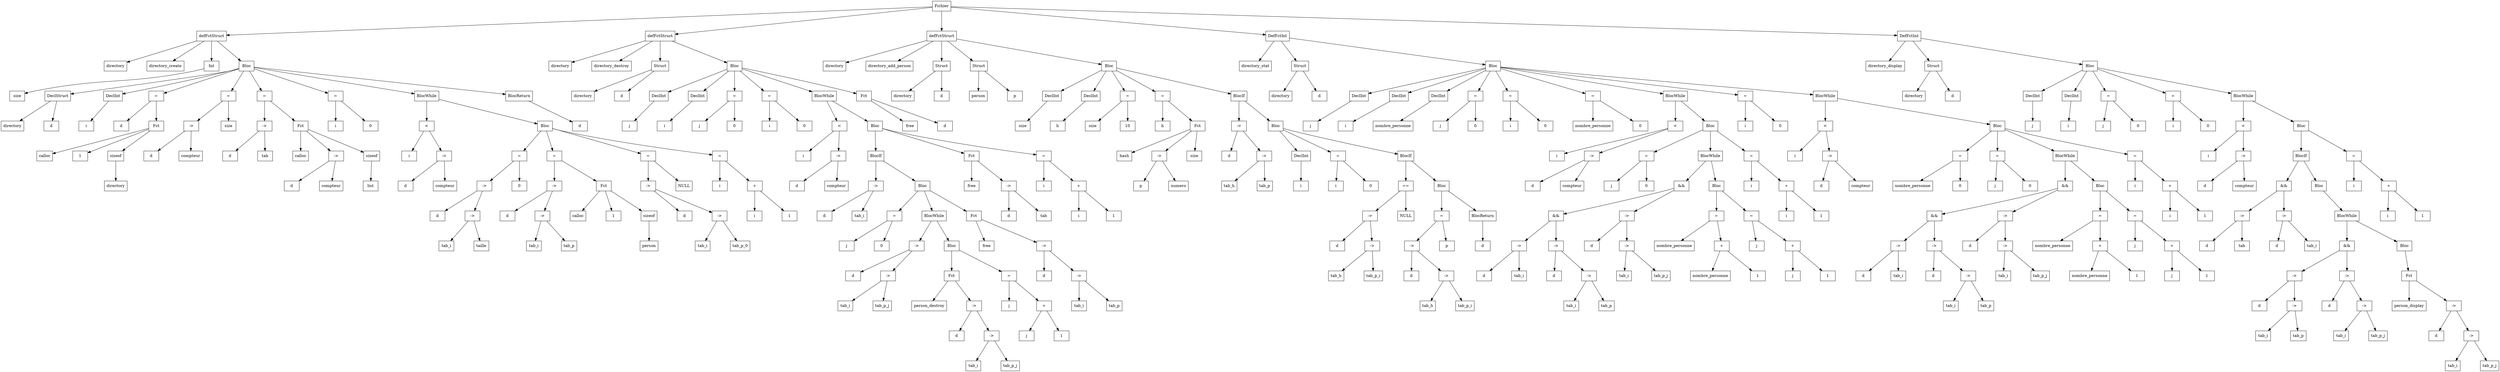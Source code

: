 digraph "ast"{

	nodesep=1;
	ranksep=1;

	N0 [label="Fichier", shape="box"];
	N1 [label="defFctStruct", shape="box"];
	N2 [label="directory", shape="box"];
	N3 [label="directory_create", shape="box"];
	N4 [label="Int", shape="box"];
	N5 [label="size", shape="box"];
	N6 [label="Bloc", shape="box"];
	N7 [label="DeclStruct", shape="box"];
	N8 [label="directory", shape="box"];
	N9 [label="d", shape="box"];
	N10 [label="DeclInt", shape="box"];
	N11 [label="i", shape="box"];
	N12 [label="=", shape="box"];
	N13 [label="d", shape="box"];
	N14 [label="Fct", shape="box"];
	N15 [label="calloc", shape="box"];
	N16 [label="1", shape="box"];
	N17 [label="sizeof", shape="box"];
	N18 [label="directory", shape="box"];
	N19 [label="=", shape="box"];
	N20 [label="->", shape="box"];
	N21 [label="d", shape="box"];
	N22 [label="compteur", shape="box"];
	N23 [label="size", shape="box"];
	N24 [label="=", shape="box"];
	N25 [label="->", shape="box"];
	N26 [label="d", shape="box"];
	N27 [label="tab", shape="box"];
	N28 [label="Fct", shape="box"];
	N29 [label="calloc", shape="box"];
	N30 [label="->", shape="box"];
	N31 [label="d", shape="box"];
	N32 [label="compteur", shape="box"];
	N33 [label="sizeof", shape="box"];
	N34 [label="list", shape="box"];
	N35 [label="=", shape="box"];
	N36 [label="i", shape="box"];
	N37 [label="0", shape="box"];
	N38 [label="BlocWhile", shape="box"];
	N39 [label="<", shape="box"];
	N40 [label="i", shape="box"];
	N41 [label="->", shape="box"];
	N42 [label="d", shape="box"];
	N43 [label="compteur", shape="box"];
	N44 [label="Bloc", shape="box"];
	N45 [label="=", shape="box"];
	N46 [label="->", shape="box"];
	N47 [label="d", shape="box"];
	N48 [label="->", shape="box"];
	N49 [label="tab_i", shape="box"];
	N50 [label="taille", shape="box"];
	N51 [label="0", shape="box"];
	N52 [label="=", shape="box"];
	N53 [label="->", shape="box"];
	N54 [label="d", shape="box"];
	N55 [label="->", shape="box"];
	N56 [label="tab_i", shape="box"];
	N57 [label="tab_p", shape="box"];
	N58 [label="Fct", shape="box"];
	N59 [label="calloc", shape="box"];
	N60 [label="1", shape="box"];
	N61 [label="sizeof", shape="box"];
	N62 [label="person", shape="box"];
	N63 [label="=", shape="box"];
	N64 [label="->", shape="box"];
	N65 [label="d", shape="box"];
	N66 [label="->", shape="box"];
	N67 [label="tab_i", shape="box"];
	N68 [label="tab_p_0", shape="box"];
	N69 [label="NULL", shape="box"];
	N70 [label="=", shape="box"];
	N71 [label="i", shape="box"];
	N72 [label="+", shape="box"];
	N73 [label="i", shape="box"];
	N74 [label="1", shape="box"];
	N75 [label="BlocReturn", shape="box"];
	N76 [label="d", shape="box"];
	N77 [label="defFctStruct", shape="box"];
	N78 [label="directory", shape="box"];
	N79 [label="directory_destroy", shape="box"];
	N80 [label="Struct", shape="box"];
	N81 [label="directory", shape="box"];
	N82 [label="d", shape="box"];
	N83 [label="Bloc", shape="box"];
	N84 [label="DeclInt", shape="box"];
	N85 [label="j", shape="box"];
	N86 [label="DeclInt", shape="box"];
	N87 [label="i", shape="box"];
	N88 [label="=", shape="box"];
	N89 [label="j", shape="box"];
	N90 [label="0", shape="box"];
	N91 [label="=", shape="box"];
	N92 [label="i", shape="box"];
	N93 [label="0", shape="box"];
	N94 [label="BlocWhile", shape="box"];
	N95 [label="<", shape="box"];
	N96 [label="i", shape="box"];
	N97 [label="->", shape="box"];
	N98 [label="d", shape="box"];
	N99 [label="compteur", shape="box"];
	N100 [label="Bloc", shape="box"];
	N101 [label="BlocIf", shape="box"];
	N102 [label="->", shape="box"];
	N103 [label="d", shape="box"];
	N104 [label="tab_i", shape="box"];
	N105 [label="Bloc", shape="box"];
	N106 [label="=", shape="box"];
	N107 [label="j", shape="box"];
	N108 [label="0", shape="box"];
	N109 [label="BlocWhile", shape="box"];
	N110 [label="->", shape="box"];
	N111 [label="d", shape="box"];
	N112 [label="->", shape="box"];
	N113 [label="tab_i", shape="box"];
	N114 [label="tab_p_j", shape="box"];
	N115 [label="Bloc", shape="box"];
	N116 [label="Fct", shape="box"];
	N117 [label="person_destroy", shape="box"];
	N118 [label="->", shape="box"];
	N119 [label="d", shape="box"];
	N120 [label="->", shape="box"];
	N121 [label="tab_i", shape="box"];
	N122 [label="tab_p_j", shape="box"];
	N123 [label="=", shape="box"];
	N124 [label="j", shape="box"];
	N125 [label="+", shape="box"];
	N126 [label="j", shape="box"];
	N127 [label="1", shape="box"];
	N128 [label="Fct", shape="box"];
	N129 [label="free", shape="box"];
	N130 [label="->", shape="box"];
	N131 [label="d", shape="box"];
	N132 [label="->", shape="box"];
	N133 [label="tab_i", shape="box"];
	N134 [label="tab_p", shape="box"];
	N135 [label="Fct", shape="box"];
	N136 [label="free", shape="box"];
	N137 [label="->", shape="box"];
	N138 [label="d", shape="box"];
	N139 [label="tab", shape="box"];
	N140 [label="=", shape="box"];
	N141 [label="i", shape="box"];
	N142 [label="+", shape="box"];
	N143 [label="i", shape="box"];
	N144 [label="1", shape="box"];
	N145 [label="Fct", shape="box"];
	N146 [label="free", shape="box"];
	N147 [label="d", shape="box"];
	N148 [label="defFctStruct", shape="box"];
	N149 [label="directory", shape="box"];
	N150 [label="directory_add_person", shape="box"];
	N151 [label="Struct", shape="box"];
	N152 [label="directory", shape="box"];
	N153 [label="d", shape="box"];
	N154 [label="Struct", shape="box"];
	N155 [label="person", shape="box"];
	N156 [label="p", shape="box"];
	N157 [label="Bloc", shape="box"];
	N158 [label="DeclInt", shape="box"];
	N159 [label="size", shape="box"];
	N160 [label="DeclInt", shape="box"];
	N161 [label="h", shape="box"];
	N162 [label="=", shape="box"];
	N163 [label="size", shape="box"];
	N164 [label="10", shape="box"];
	N165 [label="=", shape="box"];
	N166 [label="h", shape="box"];
	N167 [label="Fct", shape="box"];
	N168 [label="hash", shape="box"];
	N169 [label="->", shape="box"];
	N170 [label="p", shape="box"];
	N171 [label="numero", shape="box"];
	N172 [label="size", shape="box"];
	N173 [label="BlocIf", shape="box"];
	N174 [label="->", shape="box"];
	N175 [label="d", shape="box"];
	N176 [label="->", shape="box"];
	N177 [label="tab_h", shape="box"];
	N178 [label="tab_p", shape="box"];
	N179 [label="Bloc", shape="box"];
	N180 [label="DeclInt", shape="box"];
	N181 [label="i", shape="box"];
	N182 [label="=", shape="box"];
	N183 [label="i", shape="box"];
	N184 [label="0", shape="box"];
	N185 [label="BlocIf", shape="box"];
	N186 [label="==", shape="box"];
	N187 [label="->", shape="box"];
	N188 [label="d", shape="box"];
	N189 [label="->", shape="box"];
	N190 [label="tab_h", shape="box"];
	N191 [label="tab_p_i", shape="box"];
	N192 [label="NULL", shape="box"];
	N193 [label="Bloc", shape="box"];
	N194 [label="=", shape="box"];
	N195 [label="->", shape="box"];
	N196 [label="d", shape="box"];
	N197 [label="->", shape="box"];
	N198 [label="tab_h", shape="box"];
	N199 [label="tab_p_i", shape="box"];
	N200 [label="p", shape="box"];
	N201 [label="BlocReturn", shape="box"];
	N202 [label="d", shape="box"];
	N203 [label="DefFctInt", shape="box"];
	N204 [label="directory_stat", shape="box"];
	N205 [label="Struct", shape="box"];
	N206 [label="directory", shape="box"];
	N207 [label="d", shape="box"];
	N208 [label="Bloc", shape="box"];
	N209 [label="DeclInt", shape="box"];
	N210 [label="j", shape="box"];
	N211 [label="DeclInt", shape="box"];
	N212 [label="i", shape="box"];
	N213 [label="DeclInt", shape="box"];
	N214 [label="nombre_personne", shape="box"];
	N215 [label="=", shape="box"];
	N216 [label="j", shape="box"];
	N217 [label="0", shape="box"];
	N218 [label="=", shape="box"];
	N219 [label="i", shape="box"];
	N220 [label="0", shape="box"];
	N221 [label="=", shape="box"];
	N222 [label="nombre_personne", shape="box"];
	N223 [label="0", shape="box"];
	N224 [label="BlocWhile", shape="box"];
	N225 [label="<", shape="box"];
	N226 [label="i", shape="box"];
	N227 [label="->", shape="box"];
	N228 [label="d", shape="box"];
	N229 [label="compteur", shape="box"];
	N230 [label="Bloc", shape="box"];
	N231 [label="=", shape="box"];
	N232 [label="j", shape="box"];
	N233 [label="0", shape="box"];
	N234 [label="BlocWhile", shape="box"];
	N235 [label="&&", shape="box"];
	N236 [label="&&", shape="box"];
	N237 [label="->", shape="box"];
	N238 [label="d", shape="box"];
	N239 [label="tab_i", shape="box"];
	N240 [label="->", shape="box"];
	N241 [label="d", shape="box"];
	N242 [label="->", shape="box"];
	N243 [label="tab_i", shape="box"];
	N244 [label="tab_p", shape="box"];
	N245 [label="->", shape="box"];
	N246 [label="d", shape="box"];
	N247 [label="->", shape="box"];
	N248 [label="tab_i", shape="box"];
	N249 [label="tab_p_j", shape="box"];
	N250 [label="Bloc", shape="box"];
	N251 [label="=", shape="box"];
	N252 [label="nombre_personne", shape="box"];
	N253 [label="+", shape="box"];
	N254 [label="nombre_personne", shape="box"];
	N255 [label="1", shape="box"];
	N256 [label="=", shape="box"];
	N257 [label="j", shape="box"];
	N258 [label="+", shape="box"];
	N259 [label="j", shape="box"];
	N260 [label="1", shape="box"];
	N261 [label="=", shape="box"];
	N262 [label="i", shape="box"];
	N263 [label="+", shape="box"];
	N264 [label="i", shape="box"];
	N265 [label="1", shape="box"];
	N266 [label="=", shape="box"];
	N267 [label="i", shape="box"];
	N268 [label="0", shape="box"];
	N269 [label="BlocWhile", shape="box"];
	N270 [label="<", shape="box"];
	N271 [label="i", shape="box"];
	N272 [label="->", shape="box"];
	N273 [label="d", shape="box"];
	N274 [label="compteur", shape="box"];
	N275 [label="Bloc", shape="box"];
	N276 [label="=", shape="box"];
	N277 [label="nombre_personne", shape="box"];
	N278 [label="0", shape="box"];
	N279 [label="=", shape="box"];
	N280 [label="j", shape="box"];
	N281 [label="0", shape="box"];
	N282 [label="BlocWhile", shape="box"];
	N283 [label="&&", shape="box"];
	N284 [label="&&", shape="box"];
	N285 [label="->", shape="box"];
	N286 [label="d", shape="box"];
	N287 [label="tab_i", shape="box"];
	N288 [label="->", shape="box"];
	N289 [label="d", shape="box"];
	N290 [label="->", shape="box"];
	N291 [label="tab_i", shape="box"];
	N292 [label="tab_p", shape="box"];
	N293 [label="->", shape="box"];
	N294 [label="d", shape="box"];
	N295 [label="->", shape="box"];
	N296 [label="tab_i", shape="box"];
	N297 [label="tab_p_j", shape="box"];
	N298 [label="Bloc", shape="box"];
	N299 [label="=", shape="box"];
	N300 [label="nombre_personne", shape="box"];
	N301 [label="+", shape="box"];
	N302 [label="nombre_personne", shape="box"];
	N303 [label="1", shape="box"];
	N304 [label="=", shape="box"];
	N305 [label="j", shape="box"];
	N306 [label="+", shape="box"];
	N307 [label="j", shape="box"];
	N308 [label="1", shape="box"];
	N309 [label="=", shape="box"];
	N310 [label="i", shape="box"];
	N311 [label="+", shape="box"];
	N312 [label="i", shape="box"];
	N313 [label="1", shape="box"];
	N314 [label="DefFctInt", shape="box"];
	N315 [label="directory_display", shape="box"];
	N316 [label="Struct", shape="box"];
	N317 [label="directory", shape="box"];
	N318 [label="d", shape="box"];
	N319 [label="Bloc", shape="box"];
	N320 [label="DeclInt", shape="box"];
	N321 [label="j", shape="box"];
	N322 [label="DeclInt", shape="box"];
	N323 [label="i", shape="box"];
	N324 [label="=", shape="box"];
	N325 [label="j", shape="box"];
	N326 [label="0", shape="box"];
	N327 [label="=", shape="box"];
	N328 [label="i", shape="box"];
	N329 [label="0", shape="box"];
	N330 [label="BlocWhile", shape="box"];
	N331 [label="<", shape="box"];
	N332 [label="i", shape="box"];
	N333 [label="->", shape="box"];
	N334 [label="d", shape="box"];
	N335 [label="compteur", shape="box"];
	N336 [label="Bloc", shape="box"];
	N337 [label="BlocIf", shape="box"];
	N338 [label="&&", shape="box"];
	N339 [label="->", shape="box"];
	N340 [label="d", shape="box"];
	N341 [label="tab", shape="box"];
	N342 [label="->", shape="box"];
	N343 [label="d", shape="box"];
	N344 [label="tab_i", shape="box"];
	N345 [label="Bloc", shape="box"];
	N346 [label="BlocWhile", shape="box"];
	N347 [label="&&", shape="box"];
	N348 [label="->", shape="box"];
	N349 [label="d", shape="box"];
	N350 [label="->", shape="box"];
	N351 [label="tab_i", shape="box"];
	N352 [label="tab_p", shape="box"];
	N353 [label="->", shape="box"];
	N354 [label="d", shape="box"];
	N355 [label="->", shape="box"];
	N356 [label="tab_i", shape="box"];
	N357 [label="tab_p_j", shape="box"];
	N358 [label="Bloc", shape="box"];
	N359 [label="Fct", shape="box"];
	N360 [label="person_display", shape="box"];
	N361 [label="->", shape="box"];
	N362 [label="d", shape="box"];
	N363 [label="->", shape="box"];
	N364 [label="tab_i", shape="box"];
	N365 [label="tab_p_j", shape="box"];
	N366 [label="=", shape="box"];
	N367 [label="i", shape="box"];
	N368 [label="+", shape="box"];
	N369 [label="i", shape="box"];
	N370 [label="1", shape="box"];

	N1 -> N2; 
	N1 -> N3; 
	N4 -> N5; 
	N1 -> N4; 
	N7 -> N8; 
	N7 -> N9; 
	N6 -> N7; 
	N10 -> N11; 
	N6 -> N10; 
	N12 -> N13; 
	N14 -> N15; 
	N14 -> N16; 
	N17 -> N18; 
	N14 -> N17; 
	N12 -> N14; 
	N6 -> N12; 
	N20 -> N21; 
	N20 -> N22; 
	N19 -> N20; 
	N19 -> N23; 
	N6 -> N19; 
	N25 -> N26; 
	N25 -> N27; 
	N24 -> N25; 
	N28 -> N29; 
	N30 -> N31; 
	N30 -> N32; 
	N28 -> N30; 
	N33 -> N34; 
	N28 -> N33; 
	N24 -> N28; 
	N6 -> N24; 
	N35 -> N36; 
	N35 -> N37; 
	N6 -> N35; 
	N39 -> N40; 
	N41 -> N42; 
	N41 -> N43; 
	N39 -> N41; 
	N38 -> N39; 
	N46 -> N47; 
	N48 -> N49; 
	N48 -> N50; 
	N46 -> N48; 
	N45 -> N46; 
	N45 -> N51; 
	N44 -> N45; 
	N53 -> N54; 
	N55 -> N56; 
	N55 -> N57; 
	N53 -> N55; 
	N52 -> N53; 
	N58 -> N59; 
	N58 -> N60; 
	N61 -> N62; 
	N58 -> N61; 
	N52 -> N58; 
	N44 -> N52; 
	N64 -> N65; 
	N66 -> N67; 
	N66 -> N68; 
	N64 -> N66; 
	N63 -> N64; 
	N63 -> N69; 
	N44 -> N63; 
	N70 -> N71; 
	N72 -> N73; 
	N72 -> N74; 
	N70 -> N72; 
	N44 -> N70; 
	N38 -> N44; 
	N6 -> N38; 
	N75 -> N76; 
	N6 -> N75; 
	N1 -> N6; 
	N0 -> N1; 
	N77 -> N78; 
	N77 -> N79; 
	N80 -> N81; 
	N80 -> N82; 
	N77 -> N80; 
	N84 -> N85; 
	N83 -> N84; 
	N86 -> N87; 
	N83 -> N86; 
	N88 -> N89; 
	N88 -> N90; 
	N83 -> N88; 
	N91 -> N92; 
	N91 -> N93; 
	N83 -> N91; 
	N95 -> N96; 
	N97 -> N98; 
	N97 -> N99; 
	N95 -> N97; 
	N94 -> N95; 
	N102 -> N103; 
	N102 -> N104; 
	N101 -> N102; 
	N106 -> N107; 
	N106 -> N108; 
	N105 -> N106; 
	N110 -> N111; 
	N112 -> N113; 
	N112 -> N114; 
	N110 -> N112; 
	N109 -> N110; 
	N116 -> N117; 
	N118 -> N119; 
	N120 -> N121; 
	N120 -> N122; 
	N118 -> N120; 
	N116 -> N118; 
	N115 -> N116; 
	N123 -> N124; 
	N125 -> N126; 
	N125 -> N127; 
	N123 -> N125; 
	N115 -> N123; 
	N109 -> N115; 
	N105 -> N109; 
	N128 -> N129; 
	N130 -> N131; 
	N132 -> N133; 
	N132 -> N134; 
	N130 -> N132; 
	N128 -> N130; 
	N105 -> N128; 
	N101 -> N105; 
	N100 -> N101; 
	N135 -> N136; 
	N137 -> N138; 
	N137 -> N139; 
	N135 -> N137; 
	N100 -> N135; 
	N140 -> N141; 
	N142 -> N143; 
	N142 -> N144; 
	N140 -> N142; 
	N100 -> N140; 
	N94 -> N100; 
	N83 -> N94; 
	N145 -> N146; 
	N145 -> N147; 
	N83 -> N145; 
	N77 -> N83; 
	N0 -> N77; 
	N148 -> N149; 
	N148 -> N150; 
	N151 -> N152; 
	N151 -> N153; 
	N148 -> N151; 
	N154 -> N155; 
	N154 -> N156; 
	N148 -> N154; 
	N158 -> N159; 
	N157 -> N158; 
	N160 -> N161; 
	N157 -> N160; 
	N162 -> N163; 
	N162 -> N164; 
	N157 -> N162; 
	N165 -> N166; 
	N167 -> N168; 
	N169 -> N170; 
	N169 -> N171; 
	N167 -> N169; 
	N167 -> N172; 
	N165 -> N167; 
	N157 -> N165; 
	N174 -> N175; 
	N176 -> N177; 
	N176 -> N178; 
	N174 -> N176; 
	N173 -> N174; 
	N180 -> N181; 
	N179 -> N180; 
	N182 -> N183; 
	N182 -> N184; 
	N179 -> N182; 
	N187 -> N188; 
	N189 -> N190; 
	N189 -> N191; 
	N187 -> N189; 
	N186 -> N187; 
	N186 -> N192; 
	N185 -> N186; 
	N195 -> N196; 
	N197 -> N198; 
	N197 -> N199; 
	N195 -> N197; 
	N194 -> N195; 
	N194 -> N200; 
	N193 -> N194; 
	N201 -> N202; 
	N193 -> N201; 
	N185 -> N193; 
	N179 -> N185; 
	N173 -> N179; 
	N157 -> N173; 
	N148 -> N157; 
	N0 -> N148; 
	N203 -> N204; 
	N205 -> N206; 
	N205 -> N207; 
	N203 -> N205; 
	N209 -> N210; 
	N208 -> N209; 
	N211 -> N212; 
	N208 -> N211; 
	N213 -> N214; 
	N208 -> N213; 
	N215 -> N216; 
	N215 -> N217; 
	N208 -> N215; 
	N218 -> N219; 
	N218 -> N220; 
	N208 -> N218; 
	N221 -> N222; 
	N221 -> N223; 
	N208 -> N221; 
	N225 -> N226; 
	N227 -> N228; 
	N227 -> N229; 
	N225 -> N227; 
	N224 -> N225; 
	N231 -> N232; 
	N231 -> N233; 
	N230 -> N231; 
	N237 -> N238; 
	N237 -> N239; 
	N236 -> N237; 
	N240 -> N241; 
	N242 -> N243; 
	N242 -> N244; 
	N240 -> N242; 
	N236 -> N240; 
	N235 -> N236; 
	N245 -> N246; 
	N247 -> N248; 
	N247 -> N249; 
	N245 -> N247; 
	N235 -> N245; 
	N234 -> N235; 
	N251 -> N252; 
	N253 -> N254; 
	N253 -> N255; 
	N251 -> N253; 
	N250 -> N251; 
	N256 -> N257; 
	N258 -> N259; 
	N258 -> N260; 
	N256 -> N258; 
	N250 -> N256; 
	N234 -> N250; 
	N230 -> N234; 
	N261 -> N262; 
	N263 -> N264; 
	N263 -> N265; 
	N261 -> N263; 
	N230 -> N261; 
	N224 -> N230; 
	N208 -> N224; 
	N266 -> N267; 
	N266 -> N268; 
	N208 -> N266; 
	N270 -> N271; 
	N272 -> N273; 
	N272 -> N274; 
	N270 -> N272; 
	N269 -> N270; 
	N276 -> N277; 
	N276 -> N278; 
	N275 -> N276; 
	N279 -> N280; 
	N279 -> N281; 
	N275 -> N279; 
	N285 -> N286; 
	N285 -> N287; 
	N284 -> N285; 
	N288 -> N289; 
	N290 -> N291; 
	N290 -> N292; 
	N288 -> N290; 
	N284 -> N288; 
	N283 -> N284; 
	N293 -> N294; 
	N295 -> N296; 
	N295 -> N297; 
	N293 -> N295; 
	N283 -> N293; 
	N282 -> N283; 
	N299 -> N300; 
	N301 -> N302; 
	N301 -> N303; 
	N299 -> N301; 
	N298 -> N299; 
	N304 -> N305; 
	N306 -> N307; 
	N306 -> N308; 
	N304 -> N306; 
	N298 -> N304; 
	N282 -> N298; 
	N275 -> N282; 
	N309 -> N310; 
	N311 -> N312; 
	N311 -> N313; 
	N309 -> N311; 
	N275 -> N309; 
	N269 -> N275; 
	N208 -> N269; 
	N203 -> N208; 
	N0 -> N203; 
	N314 -> N315; 
	N316 -> N317; 
	N316 -> N318; 
	N314 -> N316; 
	N320 -> N321; 
	N319 -> N320; 
	N322 -> N323; 
	N319 -> N322; 
	N324 -> N325; 
	N324 -> N326; 
	N319 -> N324; 
	N327 -> N328; 
	N327 -> N329; 
	N319 -> N327; 
	N331 -> N332; 
	N333 -> N334; 
	N333 -> N335; 
	N331 -> N333; 
	N330 -> N331; 
	N339 -> N340; 
	N339 -> N341; 
	N338 -> N339; 
	N342 -> N343; 
	N342 -> N344; 
	N338 -> N342; 
	N337 -> N338; 
	N348 -> N349; 
	N350 -> N351; 
	N350 -> N352; 
	N348 -> N350; 
	N347 -> N348; 
	N353 -> N354; 
	N355 -> N356; 
	N355 -> N357; 
	N353 -> N355; 
	N347 -> N353; 
	N346 -> N347; 
	N359 -> N360; 
	N361 -> N362; 
	N363 -> N364; 
	N363 -> N365; 
	N361 -> N363; 
	N359 -> N361; 
	N358 -> N359; 
	N346 -> N358; 
	N345 -> N346; 
	N337 -> N345; 
	N336 -> N337; 
	N366 -> N367; 
	N368 -> N369; 
	N368 -> N370; 
	N366 -> N368; 
	N336 -> N366; 
	N330 -> N336; 
	N319 -> N330; 
	N314 -> N319; 
	N0 -> N314; 
}

